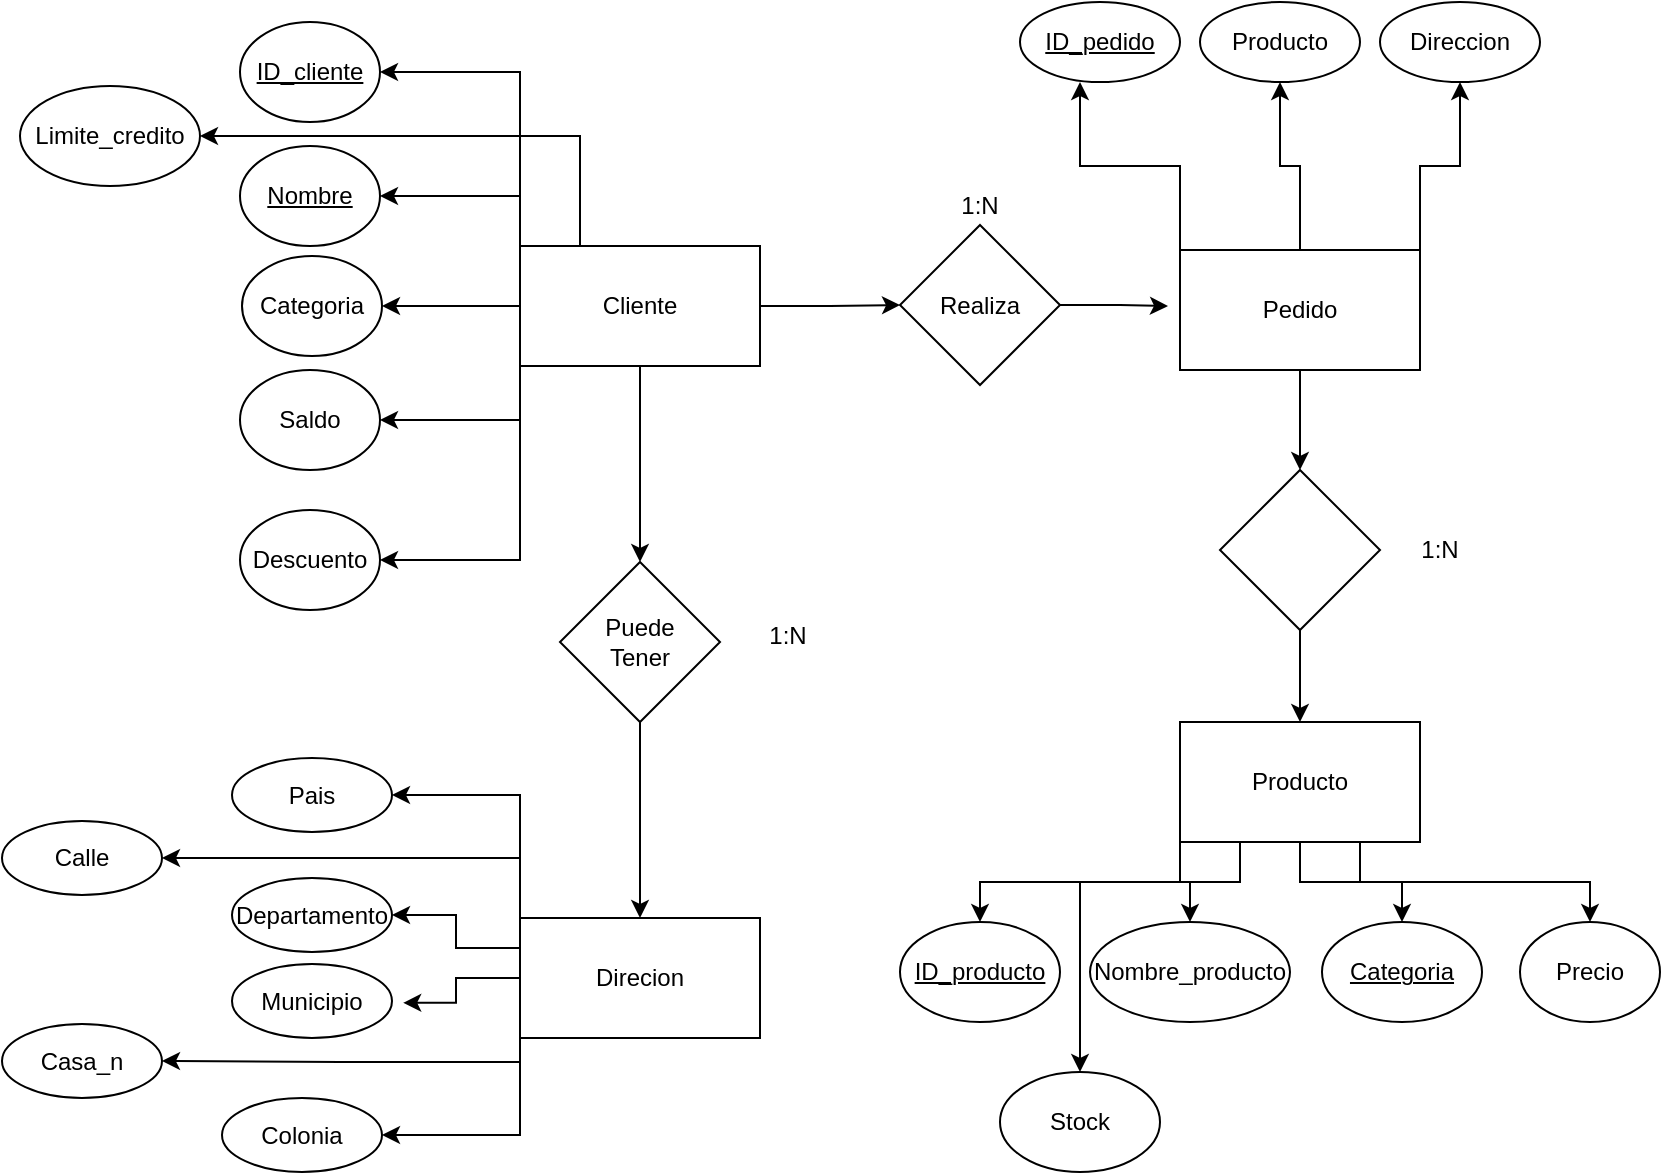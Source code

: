 <mxfile version="21.7.4" type="github">
  <diagram id="wFE0QG_FPsp0jaGvCLVb" name="Page-1">
    <mxGraphModel dx="1150" dy="630" grid="1" gridSize="10" guides="1" tooltips="1" connect="1" arrows="1" fold="1" page="1" pageScale="1" pageWidth="850" pageHeight="1100" math="0" shadow="0">
      <root>
        <mxCell id="0" />
        <mxCell id="1" parent="0" />
        <mxCell id="lejS7yeIb2naiEsfOlTd-10" style="edgeStyle=orthogonalEdgeStyle;rounded=0;orthogonalLoop=1;jettySize=auto;html=1;exitX=0;exitY=0;exitDx=0;exitDy=0;entryX=1;entryY=0.5;entryDx=0;entryDy=0;" parent="1" source="lejS7yeIb2naiEsfOlTd-1" target="lejS7yeIb2naiEsfOlTd-6" edge="1">
          <mxGeometry relative="1" as="geometry" />
        </mxCell>
        <mxCell id="lejS7yeIb2naiEsfOlTd-13" style="edgeStyle=orthogonalEdgeStyle;rounded=0;orthogonalLoop=1;jettySize=auto;html=1;exitX=0;exitY=1;exitDx=0;exitDy=0;entryX=1;entryY=0.5;entryDx=0;entryDy=0;" parent="1" source="lejS7yeIb2naiEsfOlTd-1" target="lejS7yeIb2naiEsfOlTd-7" edge="1">
          <mxGeometry relative="1" as="geometry" />
        </mxCell>
        <mxCell id="287BC_ftAbTxkfaXdVhL-10" style="edgeStyle=orthogonalEdgeStyle;rounded=0;orthogonalLoop=1;jettySize=auto;html=1;exitX=1;exitY=0.5;exitDx=0;exitDy=0;entryX=0;entryY=0.5;entryDx=0;entryDy=0;" parent="1" source="lejS7yeIb2naiEsfOlTd-1" target="287BC_ftAbTxkfaXdVhL-9" edge="1">
          <mxGeometry relative="1" as="geometry" />
        </mxCell>
        <mxCell id="zb-PhCHVqWUKok6j20Jz-3" style="edgeStyle=orthogonalEdgeStyle;rounded=0;orthogonalLoop=1;jettySize=auto;html=1;exitX=0;exitY=1;exitDx=0;exitDy=0;entryX=1;entryY=0.5;entryDx=0;entryDy=0;" edge="1" parent="1" source="lejS7yeIb2naiEsfOlTd-1" target="zb-PhCHVqWUKok6j20Jz-1">
          <mxGeometry relative="1" as="geometry" />
        </mxCell>
        <mxCell id="zb-PhCHVqWUKok6j20Jz-5" style="edgeStyle=orthogonalEdgeStyle;rounded=0;orthogonalLoop=1;jettySize=auto;html=1;exitX=0;exitY=0;exitDx=0;exitDy=0;entryX=1;entryY=0.5;entryDx=0;entryDy=0;" edge="1" parent="1" source="lejS7yeIb2naiEsfOlTd-1" target="zb-PhCHVqWUKok6j20Jz-4">
          <mxGeometry relative="1" as="geometry" />
        </mxCell>
        <mxCell id="zb-PhCHVqWUKok6j20Jz-10" style="edgeStyle=orthogonalEdgeStyle;rounded=0;orthogonalLoop=1;jettySize=auto;html=1;exitX=0.25;exitY=0;exitDx=0;exitDy=0;entryX=1;entryY=0.5;entryDx=0;entryDy=0;" edge="1" parent="1" source="lejS7yeIb2naiEsfOlTd-1" target="zb-PhCHVqWUKok6j20Jz-8">
          <mxGeometry relative="1" as="geometry" />
        </mxCell>
        <mxCell id="zb-PhCHVqWUKok6j20Jz-18" style="edgeStyle=orthogonalEdgeStyle;rounded=0;orthogonalLoop=1;jettySize=auto;html=1;exitX=0;exitY=0.5;exitDx=0;exitDy=0;entryX=1;entryY=0.5;entryDx=0;entryDy=0;" edge="1" parent="1" source="lejS7yeIb2naiEsfOlTd-1" target="lejS7yeIb2naiEsfOlTd-4">
          <mxGeometry relative="1" as="geometry" />
        </mxCell>
        <mxCell id="zb-PhCHVqWUKok6j20Jz-62" value="" style="edgeStyle=orthogonalEdgeStyle;rounded=0;orthogonalLoop=1;jettySize=auto;html=1;" edge="1" parent="1" source="lejS7yeIb2naiEsfOlTd-1" target="zb-PhCHVqWUKok6j20Jz-61">
          <mxGeometry relative="1" as="geometry" />
        </mxCell>
        <mxCell id="lejS7yeIb2naiEsfOlTd-1" value="Cliente" style="rounded=0;whiteSpace=wrap;html=1;" parent="1" vertex="1">
          <mxGeometry x="259" y="132" width="120" height="60" as="geometry" />
        </mxCell>
        <mxCell id="zb-PhCHVqWUKok6j20Jz-41" style="edgeStyle=orthogonalEdgeStyle;rounded=0;orthogonalLoop=1;jettySize=auto;html=1;exitX=0;exitY=1;exitDx=0;exitDy=0;entryX=0.5;entryY=0;entryDx=0;entryDy=0;" edge="1" parent="1" source="lejS7yeIb2naiEsfOlTd-2" target="lejS7yeIb2naiEsfOlTd-17">
          <mxGeometry relative="1" as="geometry" />
        </mxCell>
        <mxCell id="zb-PhCHVqWUKok6j20Jz-42" style="edgeStyle=orthogonalEdgeStyle;rounded=0;orthogonalLoop=1;jettySize=auto;html=1;exitX=0.25;exitY=1;exitDx=0;exitDy=0;entryX=0.5;entryY=0;entryDx=0;entryDy=0;" edge="1" parent="1" source="lejS7yeIb2naiEsfOlTd-2" target="lejS7yeIb2naiEsfOlTd-18">
          <mxGeometry relative="1" as="geometry" />
        </mxCell>
        <mxCell id="zb-PhCHVqWUKok6j20Jz-49" style="edgeStyle=orthogonalEdgeStyle;rounded=0;orthogonalLoop=1;jettySize=auto;html=1;exitX=0.5;exitY=1;exitDx=0;exitDy=0;" edge="1" parent="1" source="lejS7yeIb2naiEsfOlTd-2" target="287BC_ftAbTxkfaXdVhL-1">
          <mxGeometry relative="1" as="geometry" />
        </mxCell>
        <mxCell id="zb-PhCHVqWUKok6j20Jz-50" style="edgeStyle=orthogonalEdgeStyle;rounded=0;orthogonalLoop=1;jettySize=auto;html=1;exitX=0.75;exitY=1;exitDx=0;exitDy=0;" edge="1" parent="1" source="lejS7yeIb2naiEsfOlTd-2" target="zb-PhCHVqWUKok6j20Jz-6">
          <mxGeometry relative="1" as="geometry" />
        </mxCell>
        <mxCell id="zb-PhCHVqWUKok6j20Jz-51" style="edgeStyle=orthogonalEdgeStyle;rounded=0;orthogonalLoop=1;jettySize=auto;html=1;exitX=0.25;exitY=1;exitDx=0;exitDy=0;" edge="1" parent="1" source="lejS7yeIb2naiEsfOlTd-2" target="zb-PhCHVqWUKok6j20Jz-7">
          <mxGeometry relative="1" as="geometry">
            <Array as="points">
              <mxPoint x="619" y="450" />
              <mxPoint x="539" y="450" />
            </Array>
          </mxGeometry>
        </mxCell>
        <mxCell id="lejS7yeIb2naiEsfOlTd-2" value="Producto" style="rounded=0;whiteSpace=wrap;html=1;" parent="1" vertex="1">
          <mxGeometry x="589" y="370" width="120" height="60" as="geometry" />
        </mxCell>
        <mxCell id="287BC_ftAbTxkfaXdVhL-3" style="edgeStyle=orthogonalEdgeStyle;rounded=0;orthogonalLoop=1;jettySize=auto;html=1;exitX=0;exitY=0;exitDx=0;exitDy=0;entryX=0.375;entryY=1;entryDx=0;entryDy=0;entryPerimeter=0;" parent="1" source="lejS7yeIb2naiEsfOlTd-3" target="lejS7yeIb2naiEsfOlTd-16" edge="1">
          <mxGeometry relative="1" as="geometry" />
        </mxCell>
        <mxCell id="287BC_ftAbTxkfaXdVhL-4" style="edgeStyle=orthogonalEdgeStyle;rounded=0;orthogonalLoop=1;jettySize=auto;html=1;exitX=0.5;exitY=0;exitDx=0;exitDy=0;entryX=0.5;entryY=1;entryDx=0;entryDy=0;" parent="1" source="lejS7yeIb2naiEsfOlTd-3" target="lejS7yeIb2naiEsfOlTd-15" edge="1">
          <mxGeometry relative="1" as="geometry" />
        </mxCell>
        <mxCell id="zb-PhCHVqWUKok6j20Jz-37" style="edgeStyle=orthogonalEdgeStyle;rounded=0;orthogonalLoop=1;jettySize=auto;html=1;exitX=1;exitY=0;exitDx=0;exitDy=0;entryX=0.5;entryY=1;entryDx=0;entryDy=0;" edge="1" parent="1" source="lejS7yeIb2naiEsfOlTd-3" target="lejS7yeIb2naiEsfOlTd-14">
          <mxGeometry relative="1" as="geometry" />
        </mxCell>
        <mxCell id="zb-PhCHVqWUKok6j20Jz-39" style="edgeStyle=orthogonalEdgeStyle;rounded=0;orthogonalLoop=1;jettySize=auto;html=1;exitX=0.5;exitY=1;exitDx=0;exitDy=0;entryX=0.5;entryY=0;entryDx=0;entryDy=0;" edge="1" parent="1" source="lejS7yeIb2naiEsfOlTd-3" target="zb-PhCHVqWUKok6j20Jz-38">
          <mxGeometry relative="1" as="geometry" />
        </mxCell>
        <mxCell id="lejS7yeIb2naiEsfOlTd-3" value="Pedido" style="rounded=0;whiteSpace=wrap;html=1;" parent="1" vertex="1">
          <mxGeometry x="589" y="134" width="120" height="60" as="geometry" />
        </mxCell>
        <mxCell id="lejS7yeIb2naiEsfOlTd-4" value="Categoria" style="ellipse;whiteSpace=wrap;html=1;" parent="1" vertex="1">
          <mxGeometry x="120" y="137" width="70" height="50" as="geometry" />
        </mxCell>
        <mxCell id="lejS7yeIb2naiEsfOlTd-6" value="&lt;u&gt;Nombre&lt;br&gt;&lt;/u&gt;" style="ellipse;whiteSpace=wrap;html=1;" parent="1" vertex="1">
          <mxGeometry x="119" y="82" width="70" height="50" as="geometry" />
        </mxCell>
        <mxCell id="lejS7yeIb2naiEsfOlTd-7" value="Saldo" style="ellipse;whiteSpace=wrap;html=1;" parent="1" vertex="1">
          <mxGeometry x="119" y="194" width="70" height="50" as="geometry" />
        </mxCell>
        <mxCell id="lejS7yeIb2naiEsfOlTd-14" value="Direccion" style="ellipse;whiteSpace=wrap;html=1;" parent="1" vertex="1">
          <mxGeometry x="689" y="10" width="80" height="40" as="geometry" />
        </mxCell>
        <mxCell id="lejS7yeIb2naiEsfOlTd-15" value="Producto" style="ellipse;whiteSpace=wrap;html=1;" parent="1" vertex="1">
          <mxGeometry x="599" y="10" width="80" height="40" as="geometry" />
        </mxCell>
        <mxCell id="lejS7yeIb2naiEsfOlTd-16" value="&lt;u&gt;ID_pedido&lt;/u&gt;" style="ellipse;whiteSpace=wrap;html=1;" parent="1" vertex="1">
          <mxGeometry x="509" y="10" width="80" height="40" as="geometry" />
        </mxCell>
        <mxCell id="lejS7yeIb2naiEsfOlTd-17" value="&lt;u&gt;ID_producto&lt;/u&gt;" style="ellipse;whiteSpace=wrap;html=1;" parent="1" vertex="1">
          <mxGeometry x="449" y="470" width="80" height="50" as="geometry" />
        </mxCell>
        <mxCell id="lejS7yeIb2naiEsfOlTd-18" value="Nombre_producto" style="ellipse;whiteSpace=wrap;html=1;" parent="1" vertex="1">
          <mxGeometry x="544" y="470" width="100" height="50" as="geometry" />
        </mxCell>
        <mxCell id="287BC_ftAbTxkfaXdVhL-1" value="&lt;u&gt;Categoria&lt;br&gt;&lt;/u&gt;" style="ellipse;whiteSpace=wrap;html=1;" parent="1" vertex="1">
          <mxGeometry x="660" y="470" width="80" height="50" as="geometry" />
        </mxCell>
        <mxCell id="287BC_ftAbTxkfaXdVhL-11" style="edgeStyle=orthogonalEdgeStyle;rounded=0;orthogonalLoop=1;jettySize=auto;html=1;exitX=1;exitY=0.5;exitDx=0;exitDy=0;entryX=-0.05;entryY=0.467;entryDx=0;entryDy=0;entryPerimeter=0;" parent="1" source="287BC_ftAbTxkfaXdVhL-9" target="lejS7yeIb2naiEsfOlTd-3" edge="1">
          <mxGeometry relative="1" as="geometry">
            <mxPoint x="589" y="260" as="targetPoint" />
          </mxGeometry>
        </mxCell>
        <mxCell id="zb-PhCHVqWUKok6j20Jz-1" value="Descuento" style="ellipse;whiteSpace=wrap;html=1;" vertex="1" parent="1">
          <mxGeometry x="119" y="264" width="70" height="50" as="geometry" />
        </mxCell>
        <mxCell id="zb-PhCHVqWUKok6j20Jz-4" value="&lt;u style=&quot;border-color: var(--border-color);&quot;&gt;ID_cliente&lt;/u&gt;" style="ellipse;whiteSpace=wrap;html=1;" vertex="1" parent="1">
          <mxGeometry x="119" y="20" width="70" height="50" as="geometry" />
        </mxCell>
        <mxCell id="zb-PhCHVqWUKok6j20Jz-6" value="Precio" style="ellipse;whiteSpace=wrap;html=1;" vertex="1" parent="1">
          <mxGeometry x="759" y="470" width="70" height="50" as="geometry" />
        </mxCell>
        <mxCell id="zb-PhCHVqWUKok6j20Jz-7" value="Stock" style="ellipse;whiteSpace=wrap;html=1;" vertex="1" parent="1">
          <mxGeometry x="499" y="545" width="80" height="50" as="geometry" />
        </mxCell>
        <mxCell id="zb-PhCHVqWUKok6j20Jz-8" value="Limite_credito" style="ellipse;whiteSpace=wrap;html=1;" vertex="1" parent="1">
          <mxGeometry x="9" y="52" width="90" height="50" as="geometry" />
        </mxCell>
        <mxCell id="zb-PhCHVqWUKok6j20Jz-19" value="Calle" style="ellipse;whiteSpace=wrap;html=1;" vertex="1" parent="1">
          <mxGeometry y="419.5" width="80" height="37" as="geometry" />
        </mxCell>
        <mxCell id="zb-PhCHVqWUKok6j20Jz-21" value="Departamento" style="ellipse;whiteSpace=wrap;html=1;" vertex="1" parent="1">
          <mxGeometry x="115" y="448" width="80" height="37" as="geometry" />
        </mxCell>
        <mxCell id="zb-PhCHVqWUKok6j20Jz-23" value="Municipio" style="ellipse;whiteSpace=wrap;html=1;" vertex="1" parent="1">
          <mxGeometry x="115" y="491" width="80" height="37" as="geometry" />
        </mxCell>
        <mxCell id="zb-PhCHVqWUKok6j20Jz-24" value="Pais" style="ellipse;whiteSpace=wrap;html=1;" vertex="1" parent="1">
          <mxGeometry x="115" y="388" width="80" height="37" as="geometry" />
        </mxCell>
        <mxCell id="zb-PhCHVqWUKok6j20Jz-25" value="Colonia" style="ellipse;whiteSpace=wrap;html=1;" vertex="1" parent="1">
          <mxGeometry x="110" y="558" width="80" height="37" as="geometry" />
        </mxCell>
        <mxCell id="zb-PhCHVqWUKok6j20Jz-26" value="Casa_n" style="ellipse;whiteSpace=wrap;html=1;" vertex="1" parent="1">
          <mxGeometry y="521" width="80" height="37" as="geometry" />
        </mxCell>
        <mxCell id="zb-PhCHVqWUKok6j20Jz-36" value="" style="group" vertex="1" connectable="0" parent="1">
          <mxGeometry x="449" y="96.5" width="80" height="105" as="geometry" />
        </mxCell>
        <mxCell id="287BC_ftAbTxkfaXdVhL-9" value="Realiza" style="rhombus;whiteSpace=wrap;html=1;" parent="zb-PhCHVqWUKok6j20Jz-36" vertex="1">
          <mxGeometry y="25" width="80" height="80" as="geometry" />
        </mxCell>
        <mxCell id="zb-PhCHVqWUKok6j20Jz-11" value="1:N" style="text;html=1;strokeColor=none;fillColor=none;align=center;verticalAlign=middle;whiteSpace=wrap;rounded=0;" vertex="1" parent="zb-PhCHVqWUKok6j20Jz-36">
          <mxGeometry x="10" width="60" height="30" as="geometry" />
        </mxCell>
        <mxCell id="zb-PhCHVqWUKok6j20Jz-40" style="edgeStyle=orthogonalEdgeStyle;rounded=0;orthogonalLoop=1;jettySize=auto;html=1;exitX=0.5;exitY=1;exitDx=0;exitDy=0;entryX=0.5;entryY=0;entryDx=0;entryDy=0;" edge="1" parent="1" source="zb-PhCHVqWUKok6j20Jz-38" target="lejS7yeIb2naiEsfOlTd-2">
          <mxGeometry relative="1" as="geometry" />
        </mxCell>
        <mxCell id="zb-PhCHVqWUKok6j20Jz-65" style="edgeStyle=orthogonalEdgeStyle;rounded=0;orthogonalLoop=1;jettySize=auto;html=1;exitX=0;exitY=0;exitDx=0;exitDy=0;entryX=1;entryY=0.5;entryDx=0;entryDy=0;" edge="1" parent="1" source="zb-PhCHVqWUKok6j20Jz-54" target="zb-PhCHVqWUKok6j20Jz-24">
          <mxGeometry relative="1" as="geometry" />
        </mxCell>
        <mxCell id="zb-PhCHVqWUKok6j20Jz-67" style="edgeStyle=orthogonalEdgeStyle;rounded=0;orthogonalLoop=1;jettySize=auto;html=1;exitX=0;exitY=0;exitDx=0;exitDy=0;entryX=1;entryY=0.5;entryDx=0;entryDy=0;" edge="1" parent="1" source="zb-PhCHVqWUKok6j20Jz-54" target="zb-PhCHVqWUKok6j20Jz-19">
          <mxGeometry relative="1" as="geometry" />
        </mxCell>
        <mxCell id="zb-PhCHVqWUKok6j20Jz-68" style="edgeStyle=orthogonalEdgeStyle;rounded=0;orthogonalLoop=1;jettySize=auto;html=1;exitX=0;exitY=0.25;exitDx=0;exitDy=0;entryX=1;entryY=0.5;entryDx=0;entryDy=0;" edge="1" parent="1" source="zb-PhCHVqWUKok6j20Jz-54" target="zb-PhCHVqWUKok6j20Jz-21">
          <mxGeometry relative="1" as="geometry" />
        </mxCell>
        <mxCell id="zb-PhCHVqWUKok6j20Jz-69" style="edgeStyle=orthogonalEdgeStyle;rounded=0;orthogonalLoop=1;jettySize=auto;html=1;exitX=0;exitY=0.5;exitDx=0;exitDy=0;entryX=1.07;entryY=0.524;entryDx=0;entryDy=0;entryPerimeter=0;" edge="1" parent="1" source="zb-PhCHVqWUKok6j20Jz-54" target="zb-PhCHVqWUKok6j20Jz-23">
          <mxGeometry relative="1" as="geometry" />
        </mxCell>
        <mxCell id="zb-PhCHVqWUKok6j20Jz-70" style="edgeStyle=orthogonalEdgeStyle;rounded=0;orthogonalLoop=1;jettySize=auto;html=1;exitX=0;exitY=1;exitDx=0;exitDy=0;entryX=1;entryY=0.5;entryDx=0;entryDy=0;" edge="1" parent="1" source="zb-PhCHVqWUKok6j20Jz-54" target="zb-PhCHVqWUKok6j20Jz-25">
          <mxGeometry relative="1" as="geometry" />
        </mxCell>
        <mxCell id="zb-PhCHVqWUKok6j20Jz-72" style="edgeStyle=orthogonalEdgeStyle;rounded=0;orthogonalLoop=1;jettySize=auto;html=1;exitX=0;exitY=1;exitDx=0;exitDy=0;entryX=1;entryY=0.5;entryDx=0;entryDy=0;" edge="1" parent="1" source="zb-PhCHVqWUKok6j20Jz-54" target="zb-PhCHVqWUKok6j20Jz-26">
          <mxGeometry relative="1" as="geometry">
            <Array as="points">
              <mxPoint x="259" y="540" />
              <mxPoint x="169" y="540" />
            </Array>
          </mxGeometry>
        </mxCell>
        <mxCell id="zb-PhCHVqWUKok6j20Jz-54" value="Direcion" style="rounded=0;whiteSpace=wrap;html=1;" vertex="1" parent="1">
          <mxGeometry x="259" y="468" width="120" height="60" as="geometry" />
        </mxCell>
        <mxCell id="zb-PhCHVqWUKok6j20Jz-63" value="" style="edgeStyle=orthogonalEdgeStyle;rounded=0;orthogonalLoop=1;jettySize=auto;html=1;" edge="1" parent="1" source="zb-PhCHVqWUKok6j20Jz-61" target="zb-PhCHVqWUKok6j20Jz-54">
          <mxGeometry relative="1" as="geometry" />
        </mxCell>
        <mxCell id="zb-PhCHVqWUKok6j20Jz-74" value="" style="group" vertex="1" connectable="0" parent="1">
          <mxGeometry x="279" y="290" width="144" height="80" as="geometry" />
        </mxCell>
        <mxCell id="zb-PhCHVqWUKok6j20Jz-61" value="Puede&lt;br&gt;Tener" style="rhombus;whiteSpace=wrap;html=1;" vertex="1" parent="zb-PhCHVqWUKok6j20Jz-74">
          <mxGeometry width="80" height="80" as="geometry" />
        </mxCell>
        <mxCell id="zb-PhCHVqWUKok6j20Jz-73" value="1:N" style="text;html=1;strokeColor=none;fillColor=none;align=center;verticalAlign=middle;whiteSpace=wrap;rounded=0;" vertex="1" parent="zb-PhCHVqWUKok6j20Jz-74">
          <mxGeometry x="84" y="24" width="60" height="26" as="geometry" />
        </mxCell>
        <mxCell id="zb-PhCHVqWUKok6j20Jz-75" value="" style="group" vertex="1" connectable="0" parent="1">
          <mxGeometry x="609" y="244" width="140" height="80" as="geometry" />
        </mxCell>
        <mxCell id="zb-PhCHVqWUKok6j20Jz-38" value="" style="rhombus;whiteSpace=wrap;html=1;" vertex="1" parent="zb-PhCHVqWUKok6j20Jz-75">
          <mxGeometry width="80" height="80" as="geometry" />
        </mxCell>
        <mxCell id="zb-PhCHVqWUKok6j20Jz-52" value="1:N" style="text;html=1;strokeColor=none;fillColor=none;align=center;verticalAlign=middle;whiteSpace=wrap;rounded=0;" vertex="1" parent="zb-PhCHVqWUKok6j20Jz-75">
          <mxGeometry x="80" y="25" width="60" height="30" as="geometry" />
        </mxCell>
      </root>
    </mxGraphModel>
  </diagram>
</mxfile>
